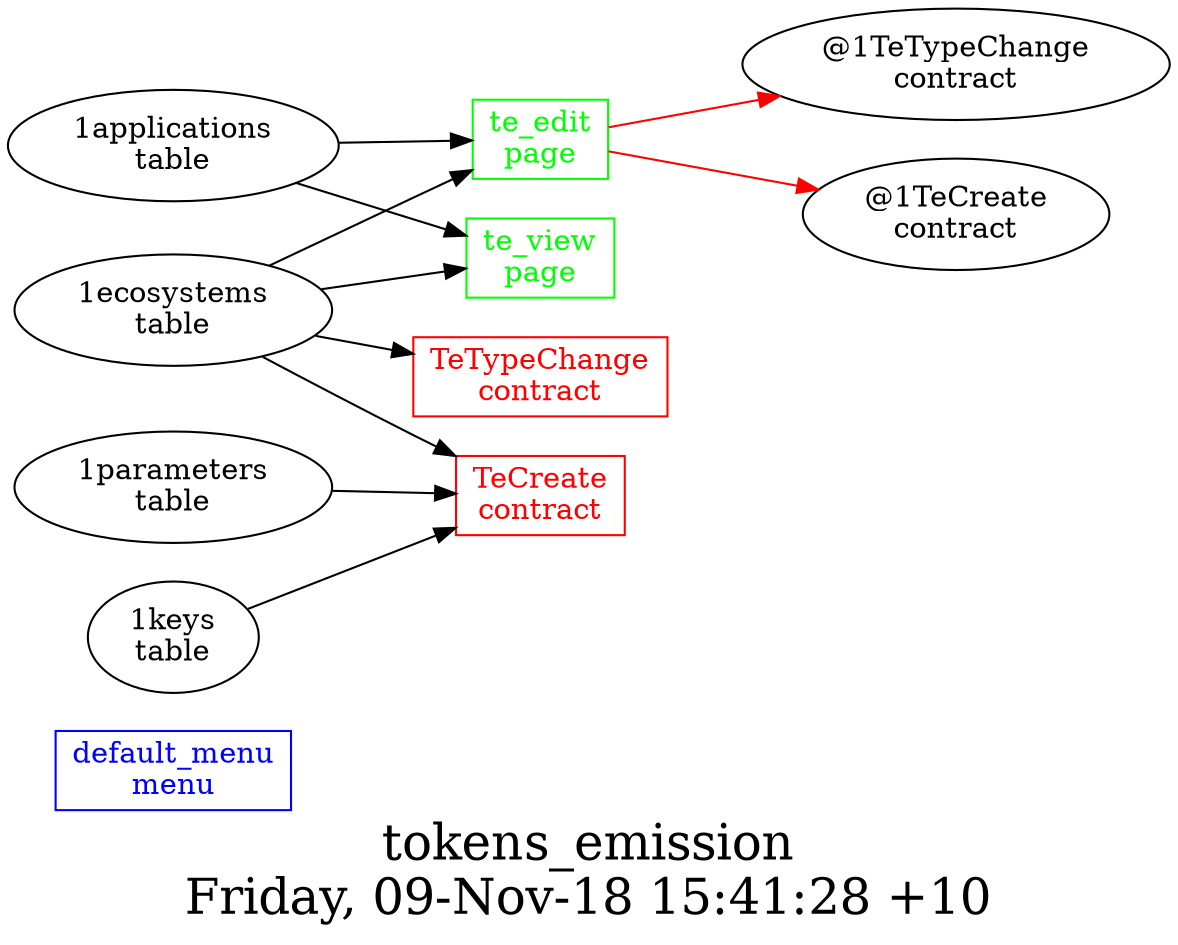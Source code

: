 digraph G {
fontsize="24";
label="tokens_emission\nFriday, 09-Nov-18 15:41:28 +10";
nojustify=true;
ordering=out;
rankdir=LR;
size="30";
"default_menu\nmenu" [color=blue, fontcolor=blue, group=menus, shape=record];
"te_edit\npage" -> "@1TeTypeChange\ncontract"  [ color=red ]
"te_edit\npage" -> "@1TeCreate\ncontract"  [ color=red ]
"1applications\ntable" -> "te_edit\npage"
"1ecosystems\ntable" -> "te_edit\npage"
"te_edit\npage" [color=green, fontcolor=green, group=pages, shape=record];
"1applications\ntable" -> "te_view\npage"
"1ecosystems\ntable" -> "te_view\npage"
"te_view\npage" [color=green, fontcolor=green, group=pages, shape=record];
"1parameters\ntable" -> "TeCreate\ncontract"
"1ecosystems\ntable" -> "TeCreate\ncontract"
"1keys\ntable" -> "TeCreate\ncontract"
"TeCreate\ncontract" [color=red, fontcolor=red, group=contracts, shape=record];
"1ecosystems\ntable" -> "TeTypeChange\ncontract"
"TeTypeChange\ncontract" [color=red, fontcolor=red, group=contracts, shape=record];
}
